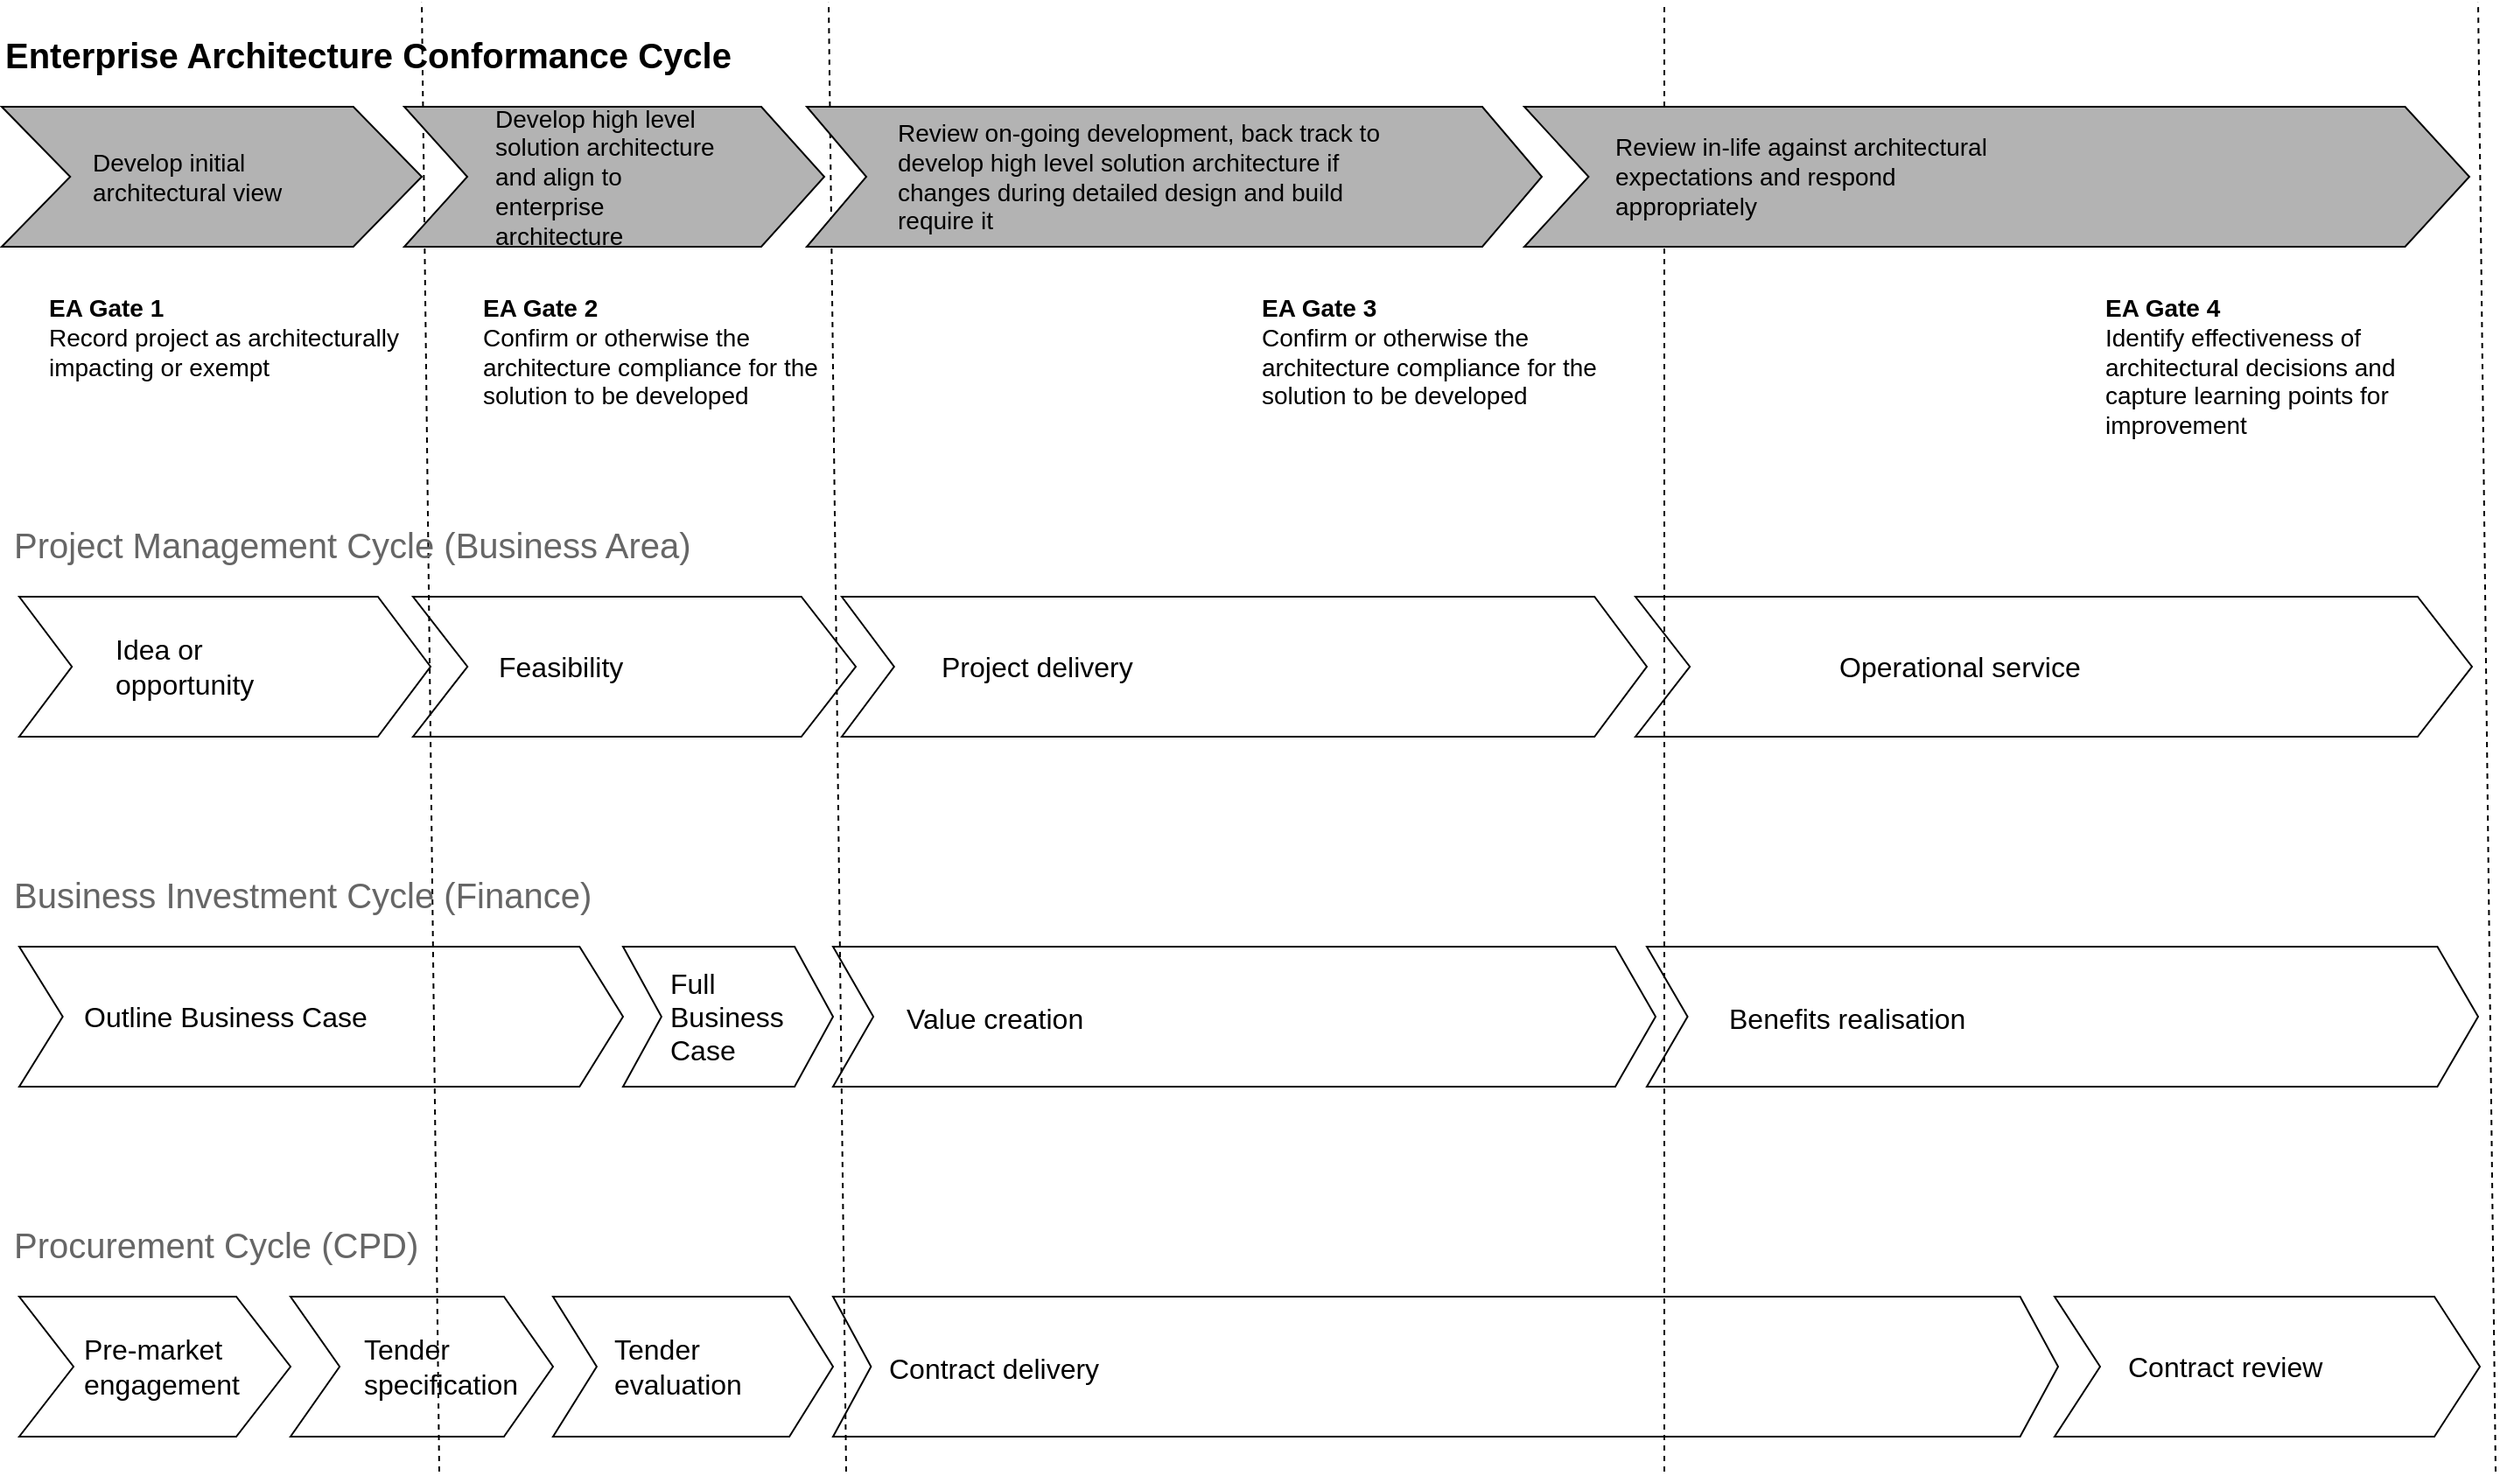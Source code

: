 <mxfile version="12.2.2" type="device" pages="1"><diagram name="Page-1" id="d9b1e647-80fa-b4a2-5024-87a742678bcc"><mxGraphModel dx="1346" dy="1003" grid="1" gridSize="10" guides="1" tooltips="1" connect="1" arrows="1" fold="1" page="1" pageScale="1" pageWidth="1654" pageHeight="1169" background="#ffffff" math="0" shadow="0"><root><mxCell id="0"/><mxCell id="1" parent="0"/><mxCell id="Ee0wBRaI0mGqG464pNUi-49" value="" style="endArrow=none;dashed=1;html=1;" parent="1" edge="1"><mxGeometry width="50" height="50" relative="1" as="geometry"><mxPoint x="340" y="860" as="sourcePoint"/><mxPoint x="330" y="20" as="targetPoint"/></mxGeometry></mxCell><mxCell id="Ee0wBRaI0mGqG464pNUi-51" value="" style="endArrow=none;dashed=1;html=1;" parent="1" edge="1"><mxGeometry width="50" height="50" relative="1" as="geometry"><mxPoint x="572.5" y="860" as="sourcePoint"/><mxPoint x="562.5" y="20" as="targetPoint"/></mxGeometry></mxCell><mxCell id="Ee0wBRaI0mGqG464pNUi-53" value="" style="endArrow=none;dashed=1;html=1;" parent="1" edge="1"><mxGeometry width="50" height="50" relative="1" as="geometry"><mxPoint x="1040" y="860" as="sourcePoint"/><mxPoint x="1040" y="20" as="targetPoint"/></mxGeometry></mxCell><mxCell id="57fe6abec08f04cb-1" value="&lt;p style=&quot;margin: 0 0 0 40px ; border: none ; padding: 0px&quot;&gt;&lt;br&gt;&lt;/p&gt;" style="shape=step;whiteSpace=wrap;html=1;fontSize=28;fillColor=#B3B3B3;fontColor=#FFFFFF;strokeColor=#000000;align=center;perimeterSpacing=1;rounded=0;shadow=0;comic=0;size=0.163;" parent="1" vertex="1"><mxGeometry x="90" y="80" width="240" height="80" as="geometry"/></mxCell><mxCell id="Ee0wBRaI0mGqG464pNUi-1" value="&lt;font style=&quot;font-size: 20px&quot; color=&quot;#666666&quot;&gt;Project Management Cycle (Business Area)&lt;/font&gt;" style="text;html=1;strokeColor=none;fillColor=none;align=left;verticalAlign=middle;whiteSpace=wrap;rounded=0;" parent="1" vertex="1"><mxGeometry x="95" y="320" width="910" height="20" as="geometry"/></mxCell><mxCell id="Ee0wBRaI0mGqG464pNUi-2" value="&lt;font style=&quot;font-size: 20px&quot;&gt;&lt;b&gt;Enterprise Architecture Conformance Cycle&lt;/b&gt;&lt;/font&gt;" style="text;html=1;strokeColor=none;fillColor=none;align=left;verticalAlign=middle;whiteSpace=wrap;rounded=0;" parent="1" vertex="1"><mxGeometry x="90" y="40" width="910" height="20" as="geometry"/></mxCell><mxCell id="Ee0wBRaI0mGqG464pNUi-3" value="&lt;font style=&quot;font-size: 20px&quot; color=&quot;#666666&quot;&gt;Business Investment Cycle (Finance)&lt;/font&gt;" style="text;html=1;strokeColor=none;fillColor=none;align=left;verticalAlign=middle;whiteSpace=wrap;rounded=0;" parent="1" vertex="1"><mxGeometry x="95" y="520" width="910" height="20" as="geometry"/></mxCell><mxCell id="Ee0wBRaI0mGqG464pNUi-4" value="&lt;font style=&quot;font-size: 20px&quot; color=&quot;#666666&quot;&gt;Procurement Cycle (CPD)&lt;/font&gt;" style="text;html=1;strokeColor=none;fillColor=none;align=left;verticalAlign=middle;whiteSpace=wrap;rounded=0;" parent="1" vertex="1"><mxGeometry x="95" y="720" width="910" height="20" as="geometry"/></mxCell><mxCell id="Ee0wBRaI0mGqG464pNUi-7" value="&lt;blockquote style=&quot;margin: 0 0 0 40px ; border: none ; padding: 0px&quot;&gt;&lt;br&gt;&lt;/blockquote&gt;" style="shape=step;whiteSpace=wrap;html=1;fontSize=28;fillColor=#B3B3B3;fontColor=#FFFFFF;strokeColor=#000000;align=center;perimeterSpacing=1;rounded=0;shadow=0;comic=0;size=0.15;" parent="1" vertex="1"><mxGeometry x="320" y="80" width="240" height="80" as="geometry"/></mxCell><mxCell id="Ee0wBRaI0mGqG464pNUi-8" value="&lt;p style=&quot;margin: 0 0 0 40px ; border: none ; padding: 0px&quot;&gt;&lt;br&gt;&lt;/p&gt;" style="shape=step;whiteSpace=wrap;html=1;fontSize=28;fillColor=none;fontColor=#FFFFFF;strokeColor=#000000;align=center;perimeterSpacing=1;rounded=0;shadow=0;comic=0;" parent="1" vertex="1"><mxGeometry x="100" y="760" width="155" height="80" as="geometry"/></mxCell><mxCell id="Ee0wBRaI0mGqG464pNUi-9" value="&lt;p style=&quot;margin: 0 0 0 40px ; border: none ; padding: 0px&quot;&gt;&lt;br&gt;&lt;/p&gt;" style="shape=step;whiteSpace=wrap;html=1;fontSize=28;fillColor=none;fontColor=#FFFFFF;strokeColor=#000000;align=center;perimeterSpacing=1;rounded=0;shadow=0;comic=0;size=0.187;" parent="1" vertex="1"><mxGeometry x="255" y="760" width="150" height="80" as="geometry"/></mxCell><mxCell id="Ee0wBRaI0mGqG464pNUi-10" value="&lt;p style=&quot;margin: 0 0 0 40px ; border: none ; padding: 0px&quot;&gt;&lt;br&gt;&lt;/p&gt;" style="shape=step;whiteSpace=wrap;html=1;fontSize=28;fillColor=none;fontColor=#FFFFFF;strokeColor=#000000;align=center;perimeterSpacing=1;rounded=0;shadow=0;comic=0;size=0.156;" parent="1" vertex="1"><mxGeometry x="405" y="760" width="160" height="80" as="geometry"/></mxCell><mxCell id="Ee0wBRaI0mGqG464pNUi-11" value="&lt;p style=&quot;margin: 0 0 0 40px ; border: none ; padding: 0px&quot;&gt;&lt;br&gt;&lt;/p&gt;" style="shape=step;whiteSpace=wrap;html=1;fontSize=28;fillColor=none;fontColor=#FFFFFF;strokeColor=#000000;align=center;perimeterSpacing=1;rounded=0;shadow=0;comic=0;size=0.107;" parent="1" vertex="1"><mxGeometry x="1263" y="760" width="243" height="80" as="geometry"/></mxCell><mxCell id="Ee0wBRaI0mGqG464pNUi-12" value="&lt;p style=&quot;margin: 0 0 0 40px ; border: none ; padding: 0px&quot;&gt;&lt;br&gt;&lt;/p&gt;" style="shape=step;whiteSpace=wrap;html=1;fontSize=28;fillColor=none;fontColor=#FFFFFF;strokeColor=#000000;align=center;perimeterSpacing=1;rounded=0;shadow=0;comic=0;size=0.072;" parent="1" vertex="1"><mxGeometry x="100" y="560" width="345" height="80" as="geometry"/></mxCell><mxCell id="Ee0wBRaI0mGqG464pNUi-13" value="&lt;div&gt;&lt;span&gt;&lt;font style=&quot;font-size: 14px&quot;&gt;Develop initial architectural view&lt;/font&gt;&lt;/span&gt;&lt;/div&gt;" style="text;html=1;strokeColor=none;fillColor=none;align=left;verticalAlign=middle;whiteSpace=wrap;rounded=0;shadow=0;comic=0;" parent="1" vertex="1"><mxGeometry x="140" y="90" width="130" height="60" as="geometry"/></mxCell><mxCell id="Ee0wBRaI0mGqG464pNUi-16" value="&lt;p style=&quot;margin: 0 0 0 40px ; border: none ; padding: 0px&quot;&gt;&lt;br&gt;&lt;/p&gt;" style="shape=step;whiteSpace=wrap;html=1;fontSize=28;fillColor=none;fontColor=#FFFFFF;strokeColor=#000000;align=center;perimeterSpacing=1;rounded=0;shadow=0;comic=0;size=0.128;" parent="1" vertex="1"><mxGeometry x="100" y="360" width="235" height="80" as="geometry"/></mxCell><mxCell id="Ee0wBRaI0mGqG464pNUi-17" value="&lt;font style=&quot;font-size: 16px&quot;&gt;Idea or opportunity&lt;/font&gt;" style="text;html=1;strokeColor=none;fillColor=none;align=left;verticalAlign=middle;whiteSpace=wrap;rounded=0;shadow=0;comic=0;" parent="1" vertex="1"><mxGeometry x="152.5" y="370" width="130" height="60" as="geometry"/></mxCell><mxCell id="Ee0wBRaI0mGqG464pNUi-18" value="&lt;font style=&quot;font-size: 16px&quot;&gt;Outline Business Case&lt;/font&gt;" style="text;html=1;strokeColor=none;fillColor=none;align=left;verticalAlign=middle;whiteSpace=wrap;rounded=0;shadow=0;comic=0;" parent="1" vertex="1"><mxGeometry x="135" y="570" width="165" height="60" as="geometry"/></mxCell><mxCell id="Ee0wBRaI0mGqG464pNUi-19" value="&lt;div&gt;&lt;span&gt;&lt;font style=&quot;font-size: 14px&quot;&gt;Develop high level solution architecture and align to enterprise architecture&lt;/font&gt;&lt;/span&gt;&lt;/div&gt;" style="text;html=1;strokeColor=none;fillColor=none;align=left;verticalAlign=middle;whiteSpace=wrap;rounded=0;shadow=0;comic=0;" parent="1" vertex="1"><mxGeometry x="370" y="90" width="140" height="60" as="geometry"/></mxCell><mxCell id="Ee0wBRaI0mGqG464pNUi-20" value="&lt;p style=&quot;margin: 0 0 0 40px ; border: none ; padding: 0px&quot;&gt;&lt;br&gt;&lt;/p&gt;" style="shape=step;whiteSpace=wrap;html=1;fontSize=28;fillColor=none;fontColor=#FFFFFF;strokeColor=#000000;align=center;perimeterSpacing=1;rounded=0;shadow=0;comic=0;size=0.183;" parent="1" vertex="1"><mxGeometry x="445" y="560" width="120" height="80" as="geometry"/></mxCell><mxCell id="Ee0wBRaI0mGqG464pNUi-22" value="&lt;blockquote style=&quot;margin: 0 0 0 40px ; border: none ; padding: 0px&quot;&gt;&lt;br&gt;&lt;/blockquote&gt;" style="shape=step;whiteSpace=wrap;html=1;fontSize=28;fillColor=#B3B3B3;fontColor=#FFFFFF;strokeColor=#000000;align=center;perimeterSpacing=1;rounded=0;shadow=0;comic=0;size=0.081;" parent="1" vertex="1"><mxGeometry x="550" y="80" width="420" height="80" as="geometry"/></mxCell><mxCell id="Ee0wBRaI0mGqG464pNUi-23" value="&lt;div&gt;&lt;span&gt;&lt;font style=&quot;font-size: 14px&quot;&gt;Review on-going development, back track to develop high level solution architecture if changes during detailed design and build require it&lt;/font&gt;&lt;/span&gt;&lt;/div&gt;" style="text;html=1;strokeColor=none;fillColor=none;align=left;verticalAlign=middle;whiteSpace=wrap;rounded=0;shadow=0;comic=0;" parent="1" vertex="1"><mxGeometry x="600" y="90" width="300" height="60" as="geometry"/></mxCell><mxCell id="Ee0wBRaI0mGqG464pNUi-24" value="&lt;blockquote style=&quot;margin: 0 0 0 40px ; border: none ; padding: 0px&quot;&gt;&lt;br&gt;&lt;/blockquote&gt;" style="shape=step;whiteSpace=wrap;html=1;fontSize=28;fillColor=#B3B3B3;fontColor=#FFFFFF;strokeColor=#000000;align=center;perimeterSpacing=1;rounded=0;shadow=0;comic=0;size=0.068;" parent="1" vertex="1"><mxGeometry x="960" y="80" width="540" height="80" as="geometry"/></mxCell><mxCell id="Ee0wBRaI0mGqG464pNUi-25" value="&lt;div&gt;&lt;span&gt;&lt;font style=&quot;font-size: 14px&quot;&gt;Review in-life against architectural expectations and respond appropriately&lt;/font&gt;&lt;/span&gt;&lt;/div&gt;" style="text;html=1;strokeColor=none;fillColor=none;align=left;verticalAlign=middle;whiteSpace=wrap;rounded=0;shadow=0;comic=0;" parent="1" vertex="1"><mxGeometry x="1010" y="90" width="230" height="60" as="geometry"/></mxCell><mxCell id="Ee0wBRaI0mGqG464pNUi-26" value="&lt;p style=&quot;margin: 0 0 0 40px ; border: none ; padding: 0px&quot;&gt;&lt;br&gt;&lt;/p&gt;" style="shape=step;whiteSpace=wrap;html=1;fontSize=28;fillColor=none;fontColor=#FFFFFF;strokeColor=#000000;align=center;perimeterSpacing=1;rounded=0;shadow=0;comic=0;size=0.123;" parent="1" vertex="1"><mxGeometry x="325" y="360" width="253" height="80" as="geometry"/></mxCell><mxCell id="Ee0wBRaI0mGqG464pNUi-27" value="&lt;font style=&quot;font-size: 16px&quot;&gt;Feasibility&lt;/font&gt;" style="text;html=1;strokeColor=none;fillColor=none;align=left;verticalAlign=middle;whiteSpace=wrap;rounded=0;shadow=0;comic=0;" parent="1" vertex="1"><mxGeometry x="371.5" y="370" width="130" height="60" as="geometry"/></mxCell><mxCell id="Ee0wBRaI0mGqG464pNUi-28" value="&lt;p style=&quot;margin: 0 0 0 40px ; border: none ; padding: 0px&quot;&gt;&lt;br&gt;&lt;/p&gt;" style="shape=step;whiteSpace=wrap;html=1;fontSize=28;fillColor=none;fontColor=#FFFFFF;strokeColor=#000000;align=center;perimeterSpacing=1;rounded=0;shadow=0;comic=0;size=0.065;" parent="1" vertex="1"><mxGeometry x="570" y="360" width="460" height="80" as="geometry"/></mxCell><mxCell id="Ee0wBRaI0mGqG464pNUi-29" value="&lt;p style=&quot;margin: 0 0 0 40px ; border: none ; padding: 0px&quot;&gt;&lt;br&gt;&lt;/p&gt;" style="shape=step;whiteSpace=wrap;html=1;fontSize=28;fillColor=none;fontColor=#FFFFFF;strokeColor=#000000;align=center;perimeterSpacing=1;rounded=0;shadow=0;comic=0;size=0.065;" parent="1" vertex="1"><mxGeometry x="1023.5" y="360" width="478" height="80" as="geometry"/></mxCell><mxCell id="Ee0wBRaI0mGqG464pNUi-30" value="&lt;font style=&quot;font-size: 16px&quot;&gt;Project delivery&lt;/font&gt;" style="text;html=1;strokeColor=none;fillColor=none;align=left;verticalAlign=middle;whiteSpace=wrap;rounded=0;shadow=0;comic=0;" parent="1" vertex="1"><mxGeometry x="625" y="370" width="130" height="60" as="geometry"/></mxCell><mxCell id="Ee0wBRaI0mGqG464pNUi-31" value="&lt;span style=&quot;font-size: 16px&quot;&gt;Operational service&lt;/span&gt;" style="text;html=1;strokeColor=none;fillColor=none;align=left;verticalAlign=middle;whiteSpace=wrap;rounded=0;shadow=0;comic=0;" parent="1" vertex="1"><mxGeometry x="1137.5" y="370" width="200" height="60" as="geometry"/></mxCell><mxCell id="Ee0wBRaI0mGqG464pNUi-32" value="&lt;font style=&quot;font-size: 16px&quot;&gt;Pre-market engagement&lt;/font&gt;" style="text;html=1;strokeColor=none;fillColor=none;align=left;verticalAlign=middle;whiteSpace=wrap;rounded=0;shadow=0;comic=0;" parent="1" vertex="1"><mxGeometry x="135" y="770" width="130" height="60" as="geometry"/></mxCell><mxCell id="Ee0wBRaI0mGqG464pNUi-33" value="&lt;font style=&quot;font-size: 16px&quot;&gt;Tender specification&lt;/font&gt;" style="text;html=1;strokeColor=none;fillColor=none;align=left;verticalAlign=middle;whiteSpace=wrap;rounded=0;shadow=0;comic=0;" parent="1" vertex="1"><mxGeometry x="295" y="770" width="80" height="60" as="geometry"/></mxCell><mxCell id="Ee0wBRaI0mGqG464pNUi-34" value="&lt;font style=&quot;font-size: 16px&quot;&gt;Tender evaluation&lt;/font&gt;" style="text;html=1;strokeColor=none;fillColor=none;align=left;verticalAlign=middle;whiteSpace=wrap;rounded=0;shadow=0;comic=0;" parent="1" vertex="1"><mxGeometry x="438" y="770" width="127" height="60" as="geometry"/></mxCell><mxCell id="Ee0wBRaI0mGqG464pNUi-35" value="&lt;font style=&quot;font-size: 16px&quot;&gt;Contract review&lt;/font&gt;" style="text;html=1;strokeColor=none;fillColor=none;align=left;verticalAlign=middle;whiteSpace=wrap;rounded=0;shadow=0;comic=0;" parent="1" vertex="1"><mxGeometry x="1302.5" y="770" width="130" height="60" as="geometry"/></mxCell><mxCell id="Ee0wBRaI0mGqG464pNUi-38" value="&lt;p style=&quot;margin: 0 0 0 40px ; border: none ; padding: 0px&quot;&gt;&lt;br&gt;&lt;/p&gt;" style="shape=step;whiteSpace=wrap;html=1;fontSize=28;fillColor=none;fontColor=#FFFFFF;strokeColor=#000000;align=center;perimeterSpacing=1;rounded=0;shadow=0;comic=0;size=0.049;" parent="1" vertex="1"><mxGeometry x="565" y="560" width="470" height="80" as="geometry"/></mxCell><mxCell id="Ee0wBRaI0mGqG464pNUi-39" value="&lt;font style=&quot;font-size: 16px&quot;&gt;Value creation&lt;/font&gt;" style="text;html=1;" parent="1" vertex="1"><mxGeometry x="605" y="585" width="150" height="30" as="geometry"/></mxCell><mxCell id="Ee0wBRaI0mGqG464pNUi-40" value="&lt;p style=&quot;margin: 0 0 0 40px ; border: none ; padding: 0px&quot;&gt;&lt;br&gt;&lt;/p&gt;" style="shape=step;whiteSpace=wrap;html=1;fontSize=28;fillColor=none;fontColor=#FFFFFF;strokeColor=#000000;align=center;perimeterSpacing=1;rounded=0;shadow=0;comic=0;size=0.049;" parent="1" vertex="1"><mxGeometry x="1030" y="560" width="475" height="80" as="geometry"/></mxCell><mxCell id="Ee0wBRaI0mGqG464pNUi-41" value="&lt;font style=&quot;font-size: 16px&quot;&gt;Benefits realisation&lt;/font&gt;" style="text;html=1;" parent="1" vertex="1"><mxGeometry x="1075" y="585" width="150" height="30" as="geometry"/></mxCell><mxCell id="Ee0wBRaI0mGqG464pNUi-42" value="&lt;p style=&quot;margin: 0 0 0 40px ; border: none ; padding: 0px&quot;&gt;&lt;br&gt;&lt;/p&gt;" style="shape=step;whiteSpace=wrap;html=1;fontSize=28;fillColor=none;fontColor=#FFFFFF;strokeColor=#000000;align=center;perimeterSpacing=1;rounded=0;shadow=0;comic=0;size=0.031;" parent="1" vertex="1"><mxGeometry x="565" y="760" width="700" height="80" as="geometry"/></mxCell><mxCell id="Ee0wBRaI0mGqG464pNUi-43" value="&lt;font style=&quot;font-size: 16px&quot;&gt;Contract delivery&lt;/font&gt;" style="text;html=1;" parent="1" vertex="1"><mxGeometry x="595" y="785" width="120" height="30" as="geometry"/></mxCell><mxCell id="Ee0wBRaI0mGqG464pNUi-45" value="&lt;font style=&quot;font-size: 16px&quot;&gt;Full Business Case&lt;/font&gt;" style="text;html=1;strokeColor=none;fillColor=none;align=left;verticalAlign=middle;whiteSpace=wrap;rounded=0;shadow=0;comic=0;" parent="1" vertex="1"><mxGeometry x="470" y="570" width="70" height="60" as="geometry"/></mxCell><mxCell id="Ee0wBRaI0mGqG464pNUi-50" value="&lt;b&gt;&lt;font style=&quot;font-size: 14px&quot;&gt;EA Gate 1&lt;/font&gt;&lt;/b&gt;&lt;br&gt;&lt;font style=&quot;font-size: 14px&quot;&gt;Record project as architecturally impacting or exempt&lt;/font&gt;" style="text;html=1;strokeColor=none;fillColor=none;align=left;verticalAlign=top;whiteSpace=wrap;rounded=0;shadow=0;comic=0;labelBackgroundColor=#ffffff;" parent="1" vertex="1"><mxGeometry x="115" y="180" width="215" height="80" as="geometry"/></mxCell><mxCell id="Ee0wBRaI0mGqG464pNUi-52" value="&lt;b&gt;&lt;font style=&quot;font-size: 14px&quot;&gt;EA Gate 2&lt;/font&gt;&lt;/b&gt;&lt;br&gt;&lt;font style=&quot;font-size: 14px&quot;&gt;Confirm or otherwise the architecture compliance for the solution to be developed&lt;/font&gt;" style="text;html=1;strokeColor=none;fillColor=none;align=left;verticalAlign=top;whiteSpace=wrap;rounded=0;shadow=0;comic=0;" parent="1" vertex="1"><mxGeometry x="362.5" y="180" width="215" height="80" as="geometry"/></mxCell><mxCell id="Ee0wBRaI0mGqG464pNUi-54" value="" style="endArrow=none;dashed=1;html=1;" parent="1" edge="1"><mxGeometry width="50" height="50" relative="1" as="geometry"><mxPoint x="1515" y="860" as="sourcePoint"/><mxPoint x="1505" y="20" as="targetPoint"/></mxGeometry></mxCell><mxCell id="Ee0wBRaI0mGqG464pNUi-55" value="&lt;b&gt;&lt;font style=&quot;font-size: 14px&quot;&gt;EA Gate 3&lt;/font&gt;&lt;/b&gt;&lt;br&gt;&lt;font style=&quot;font-size: 14px&quot;&gt;Confirm or otherwise the architecture compliance for the solution to be developed&lt;/font&gt;" style="text;html=1;strokeColor=none;fillColor=none;align=left;verticalAlign=top;whiteSpace=wrap;rounded=0;shadow=0;comic=0;" parent="1" vertex="1"><mxGeometry x="807.5" y="180" width="215" height="80" as="geometry"/></mxCell><mxCell id="Ee0wBRaI0mGqG464pNUi-56" value="&lt;font style=&quot;font-size: 14px&quot;&gt;&lt;b style=&quot;font-size: 14px&quot;&gt;EA Gate 4&lt;/b&gt;&lt;br&gt;&lt;font style=&quot;font-size: 14px&quot;&gt;I&lt;/font&gt;&lt;/font&gt;&lt;font style=&quot;font-size: 14px&quot;&gt;dentify effectiveness of architectural decisions and capture learning points for improvement&lt;/font&gt;" style="text;html=1;strokeColor=none;fillColor=none;align=left;verticalAlign=top;whiteSpace=wrap;rounded=0;shadow=0;comic=0;" parent="1" vertex="1"><mxGeometry x="1290" y="180" width="215" height="80" as="geometry"/></mxCell></root></mxGraphModel></diagram></mxfile>